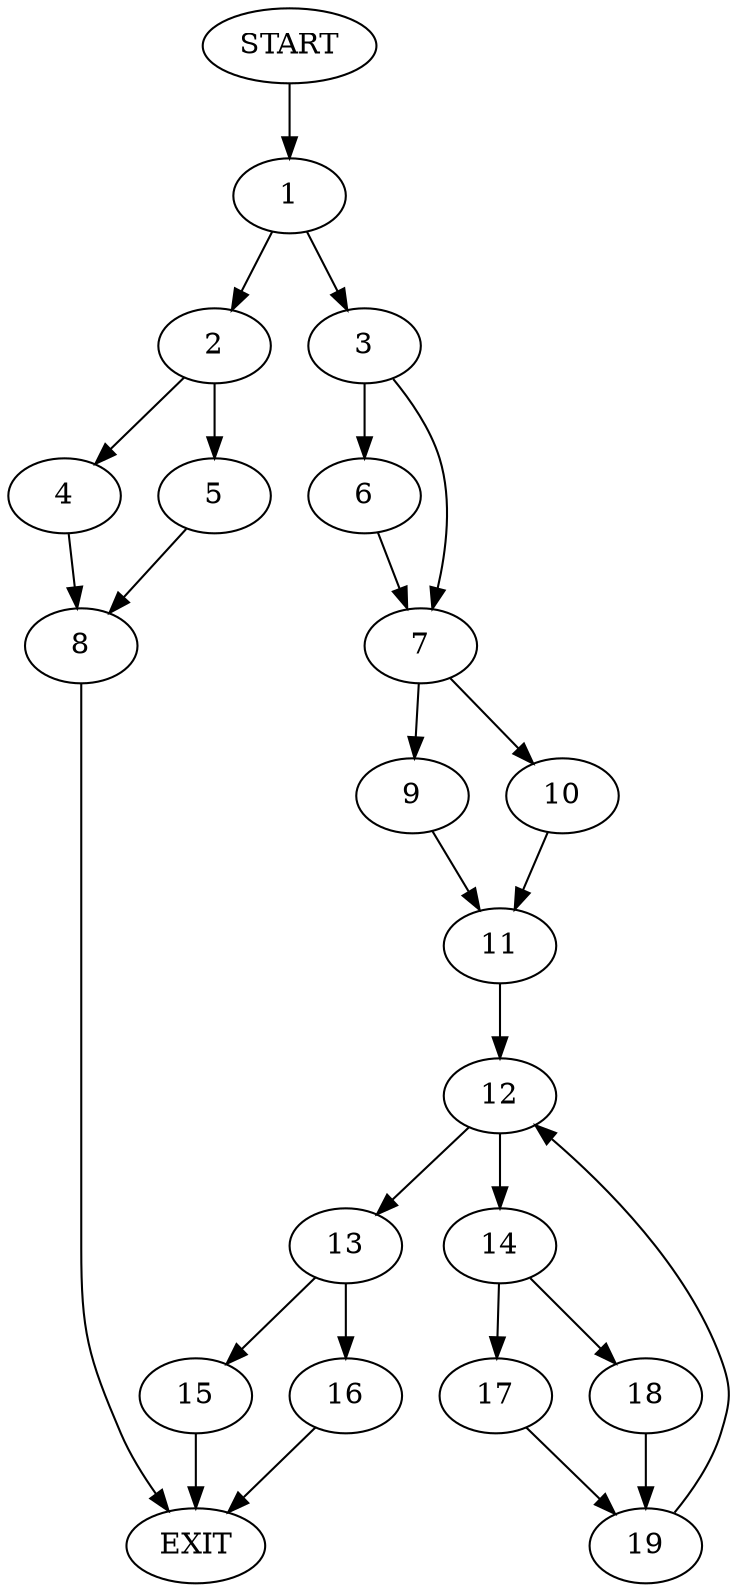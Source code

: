 digraph {
0 [label="START"]
20 [label="EXIT"]
0 -> 1
1 -> 2
1 -> 3
2 -> 4
2 -> 5
3 -> 6
3 -> 7
4 -> 8
5 -> 8
8 -> 20
6 -> 7
7 -> 9
7 -> 10
9 -> 11
10 -> 11
11 -> 12
12 -> 13
12 -> 14
13 -> 15
13 -> 16
14 -> 17
14 -> 18
17 -> 19
18 -> 19
19 -> 12
15 -> 20
16 -> 20
}
